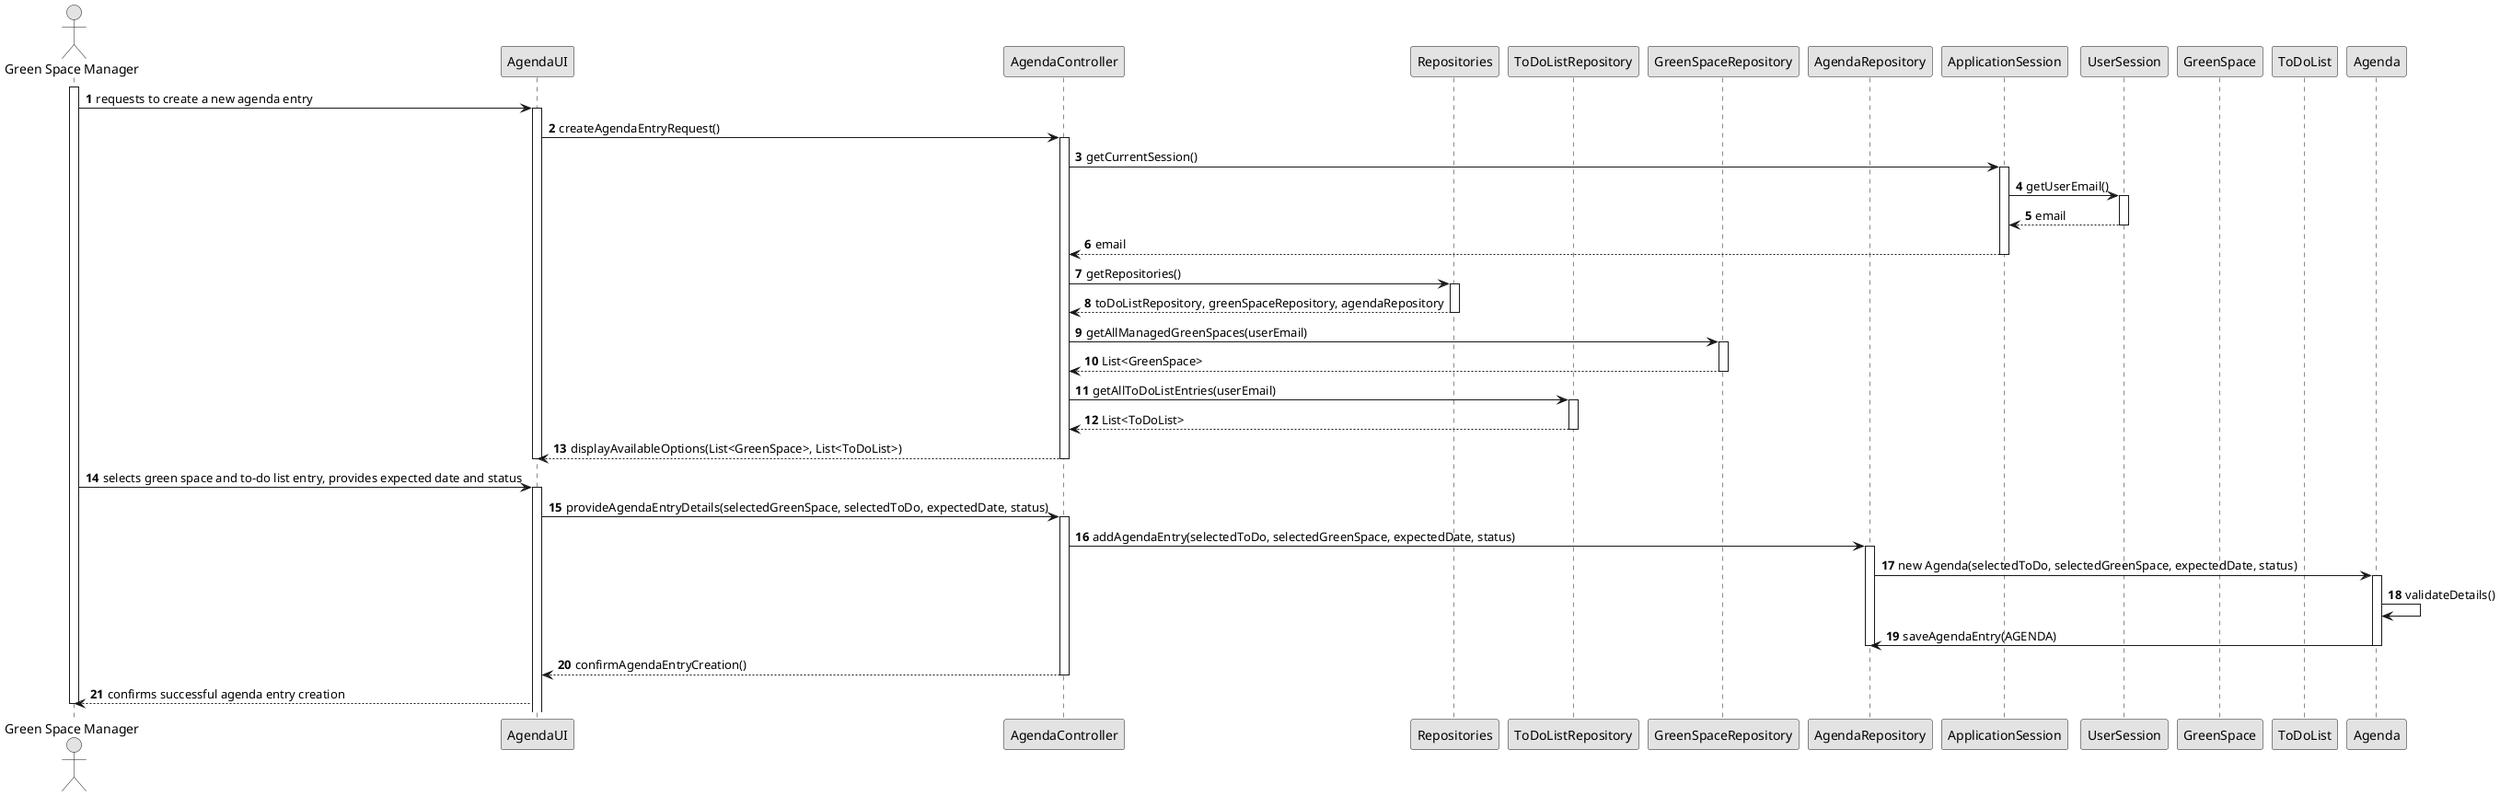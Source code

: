 @startuml
skinparam monochrome true
skinparam packageStyle rectangle
skinparam shadowing false

autonumber

actor "Green Space Manager" as USER
participant "AgendaUI" as UI
participant "AgendaController" as CTRL
participant "Repositories" as Repositories
participant "ToDoListRepository" as ToDoListRepository
participant "GreenSpaceRepository" as GreenSpaceRepository
participant "AgendaRepository" as AgendaRepository
participant "ApplicationSession" as APP
participant "UserSession" as SESSION
participant "GreenSpace" as GREENSPACE
participant "ToDoList" as TODOLIST
participant "Agenda" as AGENDA

activate USER

    USER -> UI : requests to create a new agenda entry
    activate UI

        UI -> CTRL : createAgendaEntryRequest()
        activate CTRL

            CTRL -> APP : getCurrentSession()
            activate APP

                APP -> SESSION : getUserEmail()
                activate SESSION

                    SESSION --> APP : email
                deactivate SESSION

                APP --> CTRL : email
            deactivate APP

            CTRL -> Repositories : getRepositories()
            activate Repositories

                Repositories --> CTRL : toDoListRepository, greenSpaceRepository, agendaRepository
            deactivate Repositories

            CTRL -> GreenSpaceRepository : getAllManagedGreenSpaces(userEmail)
            activate GreenSpaceRepository

                GreenSpaceRepository --> CTRL : List<GreenSpace>
            deactivate GreenSpaceRepository

            CTRL -> ToDoListRepository : getAllToDoListEntries(userEmail)
            activate ToDoListRepository

                ToDoListRepository --> CTRL : List<ToDoList>
            deactivate ToDoListRepository

            CTRL --> UI : displayAvailableOptions(List<GreenSpace>, List<ToDoList>)
        deactivate CTRL

    deactivate UI

    USER -> UI : selects green space and to-do list entry, provides expected date and status
    activate UI

        UI -> CTRL : provideAgendaEntryDetails(selectedGreenSpace, selectedToDo, expectedDate, status)
        activate CTRL

            CTRL -> AgendaRepository : addAgendaEntry(selectedToDo, selectedGreenSpace, expectedDate, status)
            activate AgendaRepository

                AgendaRepository -> AGENDA : new Agenda(selectedToDo, selectedGreenSpace, expectedDate, status)
                activate AGENDA

                    AGENDA -> AGENDA : validateDetails()
                    AGENDA -> AgendaRepository : saveAgendaEntry(AGENDA)
                deactivate AGENDA

            deactivate AgendaRepository

            CTRL --> UI : confirmAgendaEntryCreation()
    deactivate CTRL

    UI --> USER : confirms successful agenda entry creation

deactivate USER

@enduml

